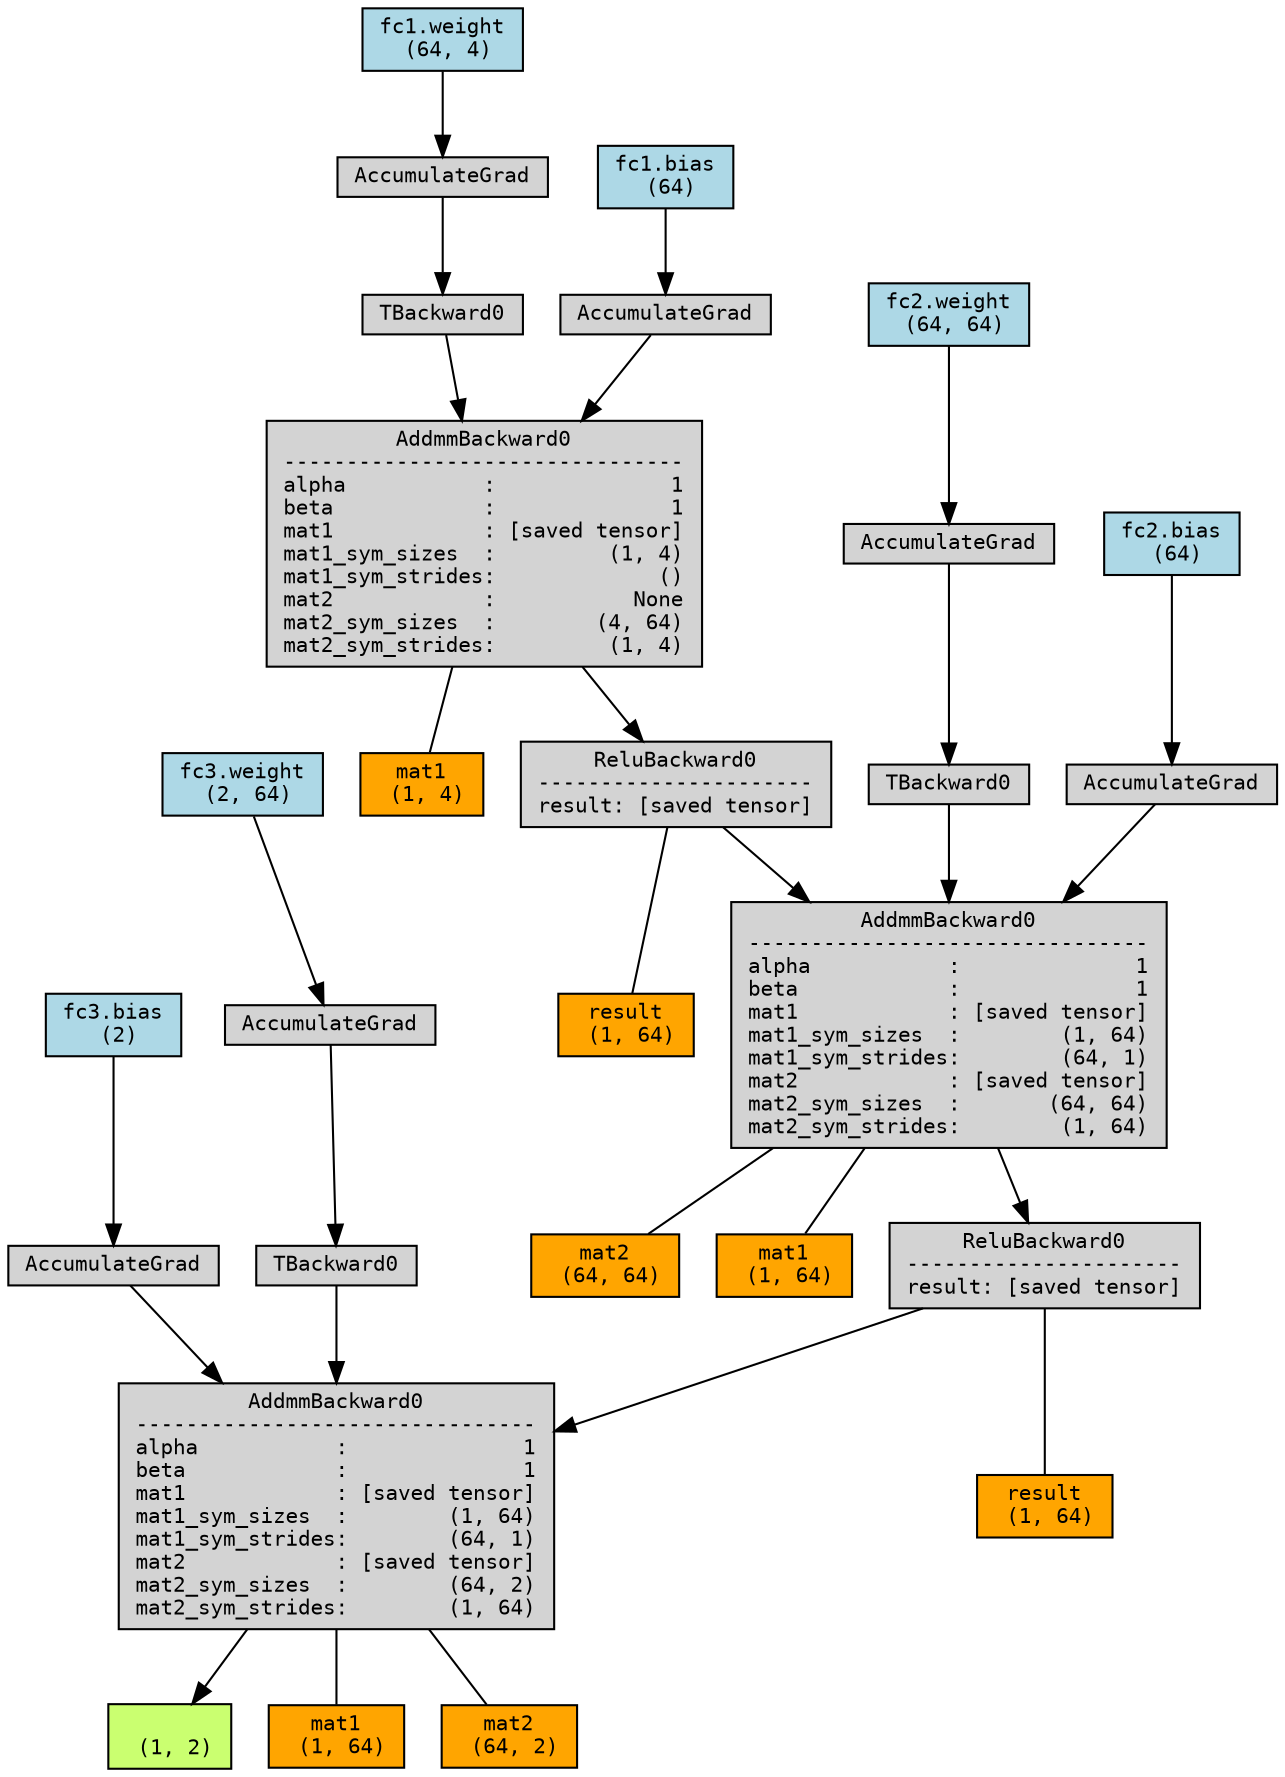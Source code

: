digraph {
	graph [size="12,12"]
	node [align=left fontname=monospace fontsize=10 height=0.2 ranksep=0.1 shape=box style=filled]
	1649125287152 [label="
 (1, 2)" fillcolor=darkolivegreen1]
	1647857412128 -> 1649143306496 [dir=none]
	1649143306496 [label="mat1
 (1, 64)" fillcolor=orange]
	1647857412128 -> 1649125286992 [dir=none]
	1649125286992 [label="mat2
 (64, 2)" fillcolor=orange]
	1647857412128 [label="AddmmBackward0
--------------------------------
alpha           :              1
beta            :              1
mat1            : [saved tensor]
mat1_sym_sizes  :        (1, 64)
mat1_sym_strides:        (64, 1)
mat2            : [saved tensor]
mat2_sym_sizes  :        (64, 2)
mat2_sym_strides:        (1, 64)"]
	1647857412752 -> 1647857412128
	1648123983728 [label="fc3.bias
 (2)" fillcolor=lightblue]
	1648123983728 -> 1647857412752
	1647857412752 [label=AccumulateGrad]
	1647857411264 -> 1647857412128
	1647857411264 -> 1649125287552 [dir=none]
	1649125287552 [label="result
 (1, 64)" fillcolor=orange]
	1647857411264 [label="ReluBackward0
----------------------
result: [saved tensor]"]
	1647857413136 -> 1647857411264
	1647857413136 -> 1649125287632 [dir=none]
	1649125287632 [label="mat1
 (1, 64)" fillcolor=orange]
	1647857413136 -> 1649143631360 [dir=none]
	1649143631360 [label="mat2
 (64, 64)" fillcolor=orange]
	1647857413136 [label="AddmmBackward0
--------------------------------
alpha           :              1
beta            :              1
mat1            : [saved tensor]
mat1_sym_sizes  :        (1, 64)
mat1_sym_strides:        (64, 1)
mat2            : [saved tensor]
mat2_sym_sizes  :       (64, 64)
mat2_sym_strides:        (1, 64)"]
	1647857413088 -> 1647857413136
	1648123984928 [label="fc2.bias
 (64)" fillcolor=lightblue]
	1648123984928 -> 1647857413088
	1647857413088 [label=AccumulateGrad]
	1647857411888 -> 1647857413136
	1647857411888 -> 1649124879312 [dir=none]
	1649124879312 [label="result
 (1, 64)" fillcolor=orange]
	1647857411888 [label="ReluBackward0
----------------------
result: [saved tensor]"]
	1647857412416 -> 1647857411888
	1647857412416 -> 1649125047248 [dir=none]
	1649125047248 [label="mat1
 (1, 4)" fillcolor=orange]
	1647857412416 [label="AddmmBackward0
--------------------------------
alpha           :              1
beta            :              1
mat1            : [saved tensor]
mat1_sym_sizes  :         (1, 4)
mat1_sym_strides:             ()
mat2            :           None
mat2_sym_sizes  :        (4, 64)
mat2_sym_strides:         (1, 4)"]
	1647857410208 -> 1647857412416
	1648123982768 [label="fc1.bias
 (64)" fillcolor=lightblue]
	1648123982768 -> 1647857410208
	1647857410208 [label=AccumulateGrad]
	1647857412224 -> 1647857412416
	1647857412224 [label=TBackward0]
	1647857412560 -> 1647857412224
	1648123982368 [label="fc1.weight
 (64, 4)" fillcolor=lightblue]
	1648123982368 -> 1647857412560
	1647857412560 [label=AccumulateGrad]
	1647857410448 -> 1647857413136
	1647857410448 [label=TBackward0]
	1647857413856 -> 1647857410448
	1649125457728 [label="fc2.weight
 (64, 64)" fillcolor=lightblue]
	1649125457728 -> 1647857413856
	1647857413856 [label=AccumulateGrad]
	1647857411360 -> 1647857412128
	1647857411360 [label=TBackward0]
	1647857412992 -> 1647857411360
	1649103424064 [label="fc3.weight
 (2, 64)" fillcolor=lightblue]
	1649103424064 -> 1647857412992
	1647857412992 [label=AccumulateGrad]
	1647857412128 -> 1649125287152
	dpi=1000
}
